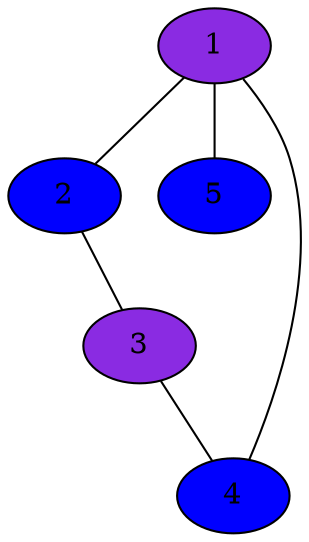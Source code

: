 graph dothi
{
	1 -- 2
	2 -- 3
	3 -- 4
	4 -- 1
	1 -- 5
	1 [fillcolor=BlueViolet, style=filled];
	2 [fillcolor=Blue, style=filled];
	3 [fillcolor=BlueViolet, style=filled];
	4 [fillcolor=Blue, style=filled];
	5 [fillcolor=Blue, style=filled];
}